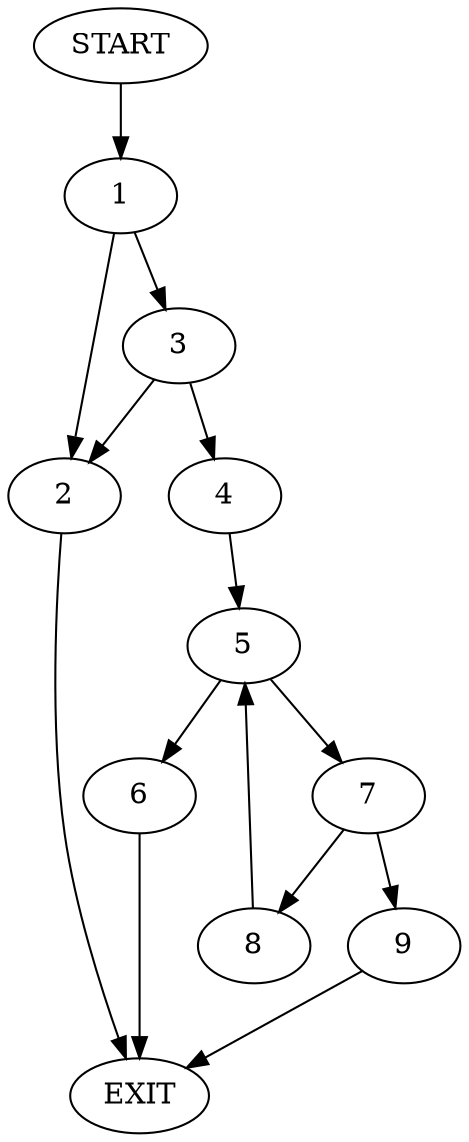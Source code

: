 digraph {
0 [label="START"]
10 [label="EXIT"]
0 -> 1
1 -> 2
1 -> 3
3 -> 2
3 -> 4
2 -> 10
4 -> 5
5 -> 6
5 -> 7
7 -> 8
7 -> 9
6 -> 10
8 -> 5
9 -> 10
}
